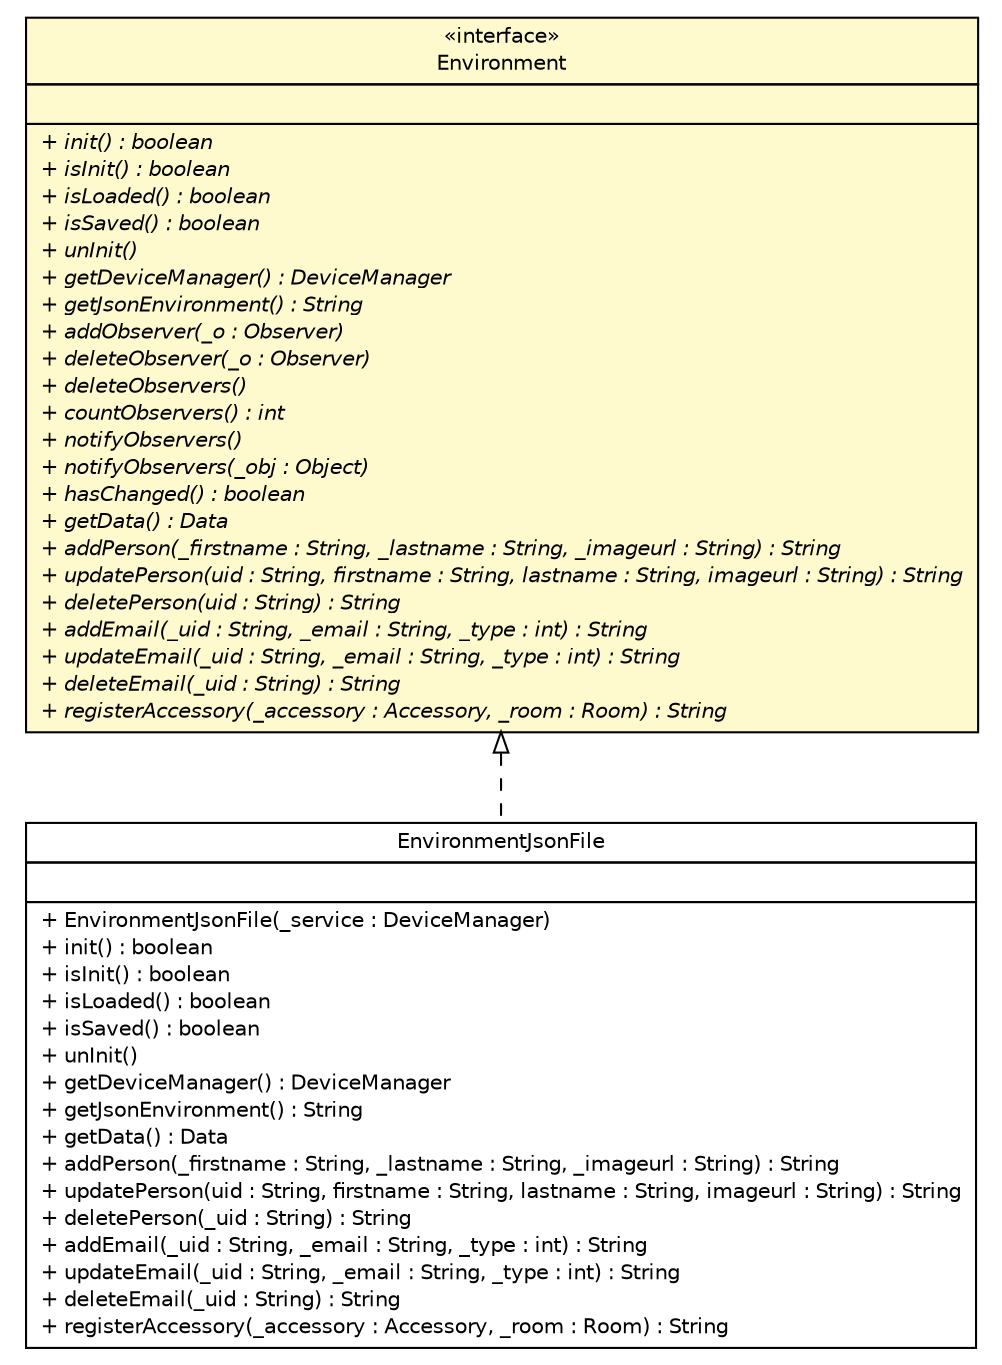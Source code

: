 #!/usr/local/bin/dot
#
# Class diagram 
# Generated by UMLGraph version 5.1 (http://www.umlgraph.org/)
#

digraph G {
	edge [fontname="Helvetica",fontsize=10,labelfontname="Helvetica",labelfontsize=10];
	node [fontname="Helvetica",fontsize=10,shape=plaintext];
	nodesep=0.25;
	ranksep=0.5;
	// com.connectlife.coreserver.environment.Environment
	c1053 [label=<<table title="com.connectlife.coreserver.environment.Environment" border="0" cellborder="1" cellspacing="0" cellpadding="2" port="p" bgcolor="lemonChiffon" href="./Environment.html">
		<tr><td><table border="0" cellspacing="0" cellpadding="1">
<tr><td align="center" balign="center"> &#171;interface&#187; </td></tr>
<tr><td align="center" balign="center"> Environment </td></tr>
		</table></td></tr>
		<tr><td><table border="0" cellspacing="0" cellpadding="1">
<tr><td align="left" balign="left">  </td></tr>
		</table></td></tr>
		<tr><td><table border="0" cellspacing="0" cellpadding="1">
<tr><td align="left" balign="left"><font face="Helvetica-Oblique" point-size="10.0"> + init() : boolean </font></td></tr>
<tr><td align="left" balign="left"><font face="Helvetica-Oblique" point-size="10.0"> + isInit() : boolean </font></td></tr>
<tr><td align="left" balign="left"><font face="Helvetica-Oblique" point-size="10.0"> + isLoaded() : boolean </font></td></tr>
<tr><td align="left" balign="left"><font face="Helvetica-Oblique" point-size="10.0"> + isSaved() : boolean </font></td></tr>
<tr><td align="left" balign="left"><font face="Helvetica-Oblique" point-size="10.0"> + unInit() </font></td></tr>
<tr><td align="left" balign="left"><font face="Helvetica-Oblique" point-size="10.0"> + getDeviceManager() : DeviceManager </font></td></tr>
<tr><td align="left" balign="left"><font face="Helvetica-Oblique" point-size="10.0"> + getJsonEnvironment() : String </font></td></tr>
<tr><td align="left" balign="left"><font face="Helvetica-Oblique" point-size="10.0"> + addObserver(_o : Observer) </font></td></tr>
<tr><td align="left" balign="left"><font face="Helvetica-Oblique" point-size="10.0"> + deleteObserver(_o : Observer) </font></td></tr>
<tr><td align="left" balign="left"><font face="Helvetica-Oblique" point-size="10.0"> + deleteObservers() </font></td></tr>
<tr><td align="left" balign="left"><font face="Helvetica-Oblique" point-size="10.0"> + countObservers() : int </font></td></tr>
<tr><td align="left" balign="left"><font face="Helvetica-Oblique" point-size="10.0"> + notifyObservers() </font></td></tr>
<tr><td align="left" balign="left"><font face="Helvetica-Oblique" point-size="10.0"> + notifyObservers(_obj : Object) </font></td></tr>
<tr><td align="left" balign="left"><font face="Helvetica-Oblique" point-size="10.0"> + hasChanged() : boolean </font></td></tr>
<tr><td align="left" balign="left"><font face="Helvetica-Oblique" point-size="10.0"> + getData() : Data </font></td></tr>
<tr><td align="left" balign="left"><font face="Helvetica-Oblique" point-size="10.0"> + addPerson(_firstname : String, _lastname : String, _imageurl : String) : String </font></td></tr>
<tr><td align="left" balign="left"><font face="Helvetica-Oblique" point-size="10.0"> + updatePerson(uid : String, firstname : String, lastname : String, imageurl : String) : String </font></td></tr>
<tr><td align="left" balign="left"><font face="Helvetica-Oblique" point-size="10.0"> + deletePerson(uid : String) : String </font></td></tr>
<tr><td align="left" balign="left"><font face="Helvetica-Oblique" point-size="10.0"> + addEmail(_uid : String, _email : String, _type : int) : String </font></td></tr>
<tr><td align="left" balign="left"><font face="Helvetica-Oblique" point-size="10.0"> + updateEmail(_uid : String, _email : String, _type : int) : String </font></td></tr>
<tr><td align="left" balign="left"><font face="Helvetica-Oblique" point-size="10.0"> + deleteEmail(_uid : String) : String </font></td></tr>
<tr><td align="left" balign="left"><font face="Helvetica-Oblique" point-size="10.0"> + registerAccessory(_accessory : Accessory, _room : Room) : String </font></td></tr>
		</table></td></tr>
		</table>>, fontname="Helvetica", fontcolor="black", fontsize=10.0];
	// com.connectlife.coreserver.environment.EnvironmentJsonFile
	c1056 [label=<<table title="com.connectlife.coreserver.environment.EnvironmentJsonFile" border="0" cellborder="1" cellspacing="0" cellpadding="2" port="p" href="./EnvironmentJsonFile.html">
		<tr><td><table border="0" cellspacing="0" cellpadding="1">
<tr><td align="center" balign="center"> EnvironmentJsonFile </td></tr>
		</table></td></tr>
		<tr><td><table border="0" cellspacing="0" cellpadding="1">
<tr><td align="left" balign="left">  </td></tr>
		</table></td></tr>
		<tr><td><table border="0" cellspacing="0" cellpadding="1">
<tr><td align="left" balign="left"> + EnvironmentJsonFile(_service : DeviceManager) </td></tr>
<tr><td align="left" balign="left"> + init() : boolean </td></tr>
<tr><td align="left" balign="left"> + isInit() : boolean </td></tr>
<tr><td align="left" balign="left"> + isLoaded() : boolean </td></tr>
<tr><td align="left" balign="left"> + isSaved() : boolean </td></tr>
<tr><td align="left" balign="left"> + unInit() </td></tr>
<tr><td align="left" balign="left"> + getDeviceManager() : DeviceManager </td></tr>
<tr><td align="left" balign="left"> + getJsonEnvironment() : String </td></tr>
<tr><td align="left" balign="left"> + getData() : Data </td></tr>
<tr><td align="left" balign="left"> + addPerson(_firstname : String, _lastname : String, _imageurl : String) : String </td></tr>
<tr><td align="left" balign="left"> + updatePerson(uid : String, firstname : String, lastname : String, imageurl : String) : String </td></tr>
<tr><td align="left" balign="left"> + deletePerson(_uid : String) : String </td></tr>
<tr><td align="left" balign="left"> + addEmail(_uid : String, _email : String, _type : int) : String </td></tr>
<tr><td align="left" balign="left"> + updateEmail(_uid : String, _email : String, _type : int) : String </td></tr>
<tr><td align="left" balign="left"> + deleteEmail(_uid : String) : String </td></tr>
<tr><td align="left" balign="left"> + registerAccessory(_accessory : Accessory, _room : Room) : String </td></tr>
		</table></td></tr>
		</table>>, fontname="Helvetica", fontcolor="black", fontsize=10.0];
	//com.connectlife.coreserver.environment.EnvironmentJsonFile implements com.connectlife.coreserver.environment.Environment
	c1053:p -> c1056:p [dir=back,arrowtail=empty,style=dashed];
}

